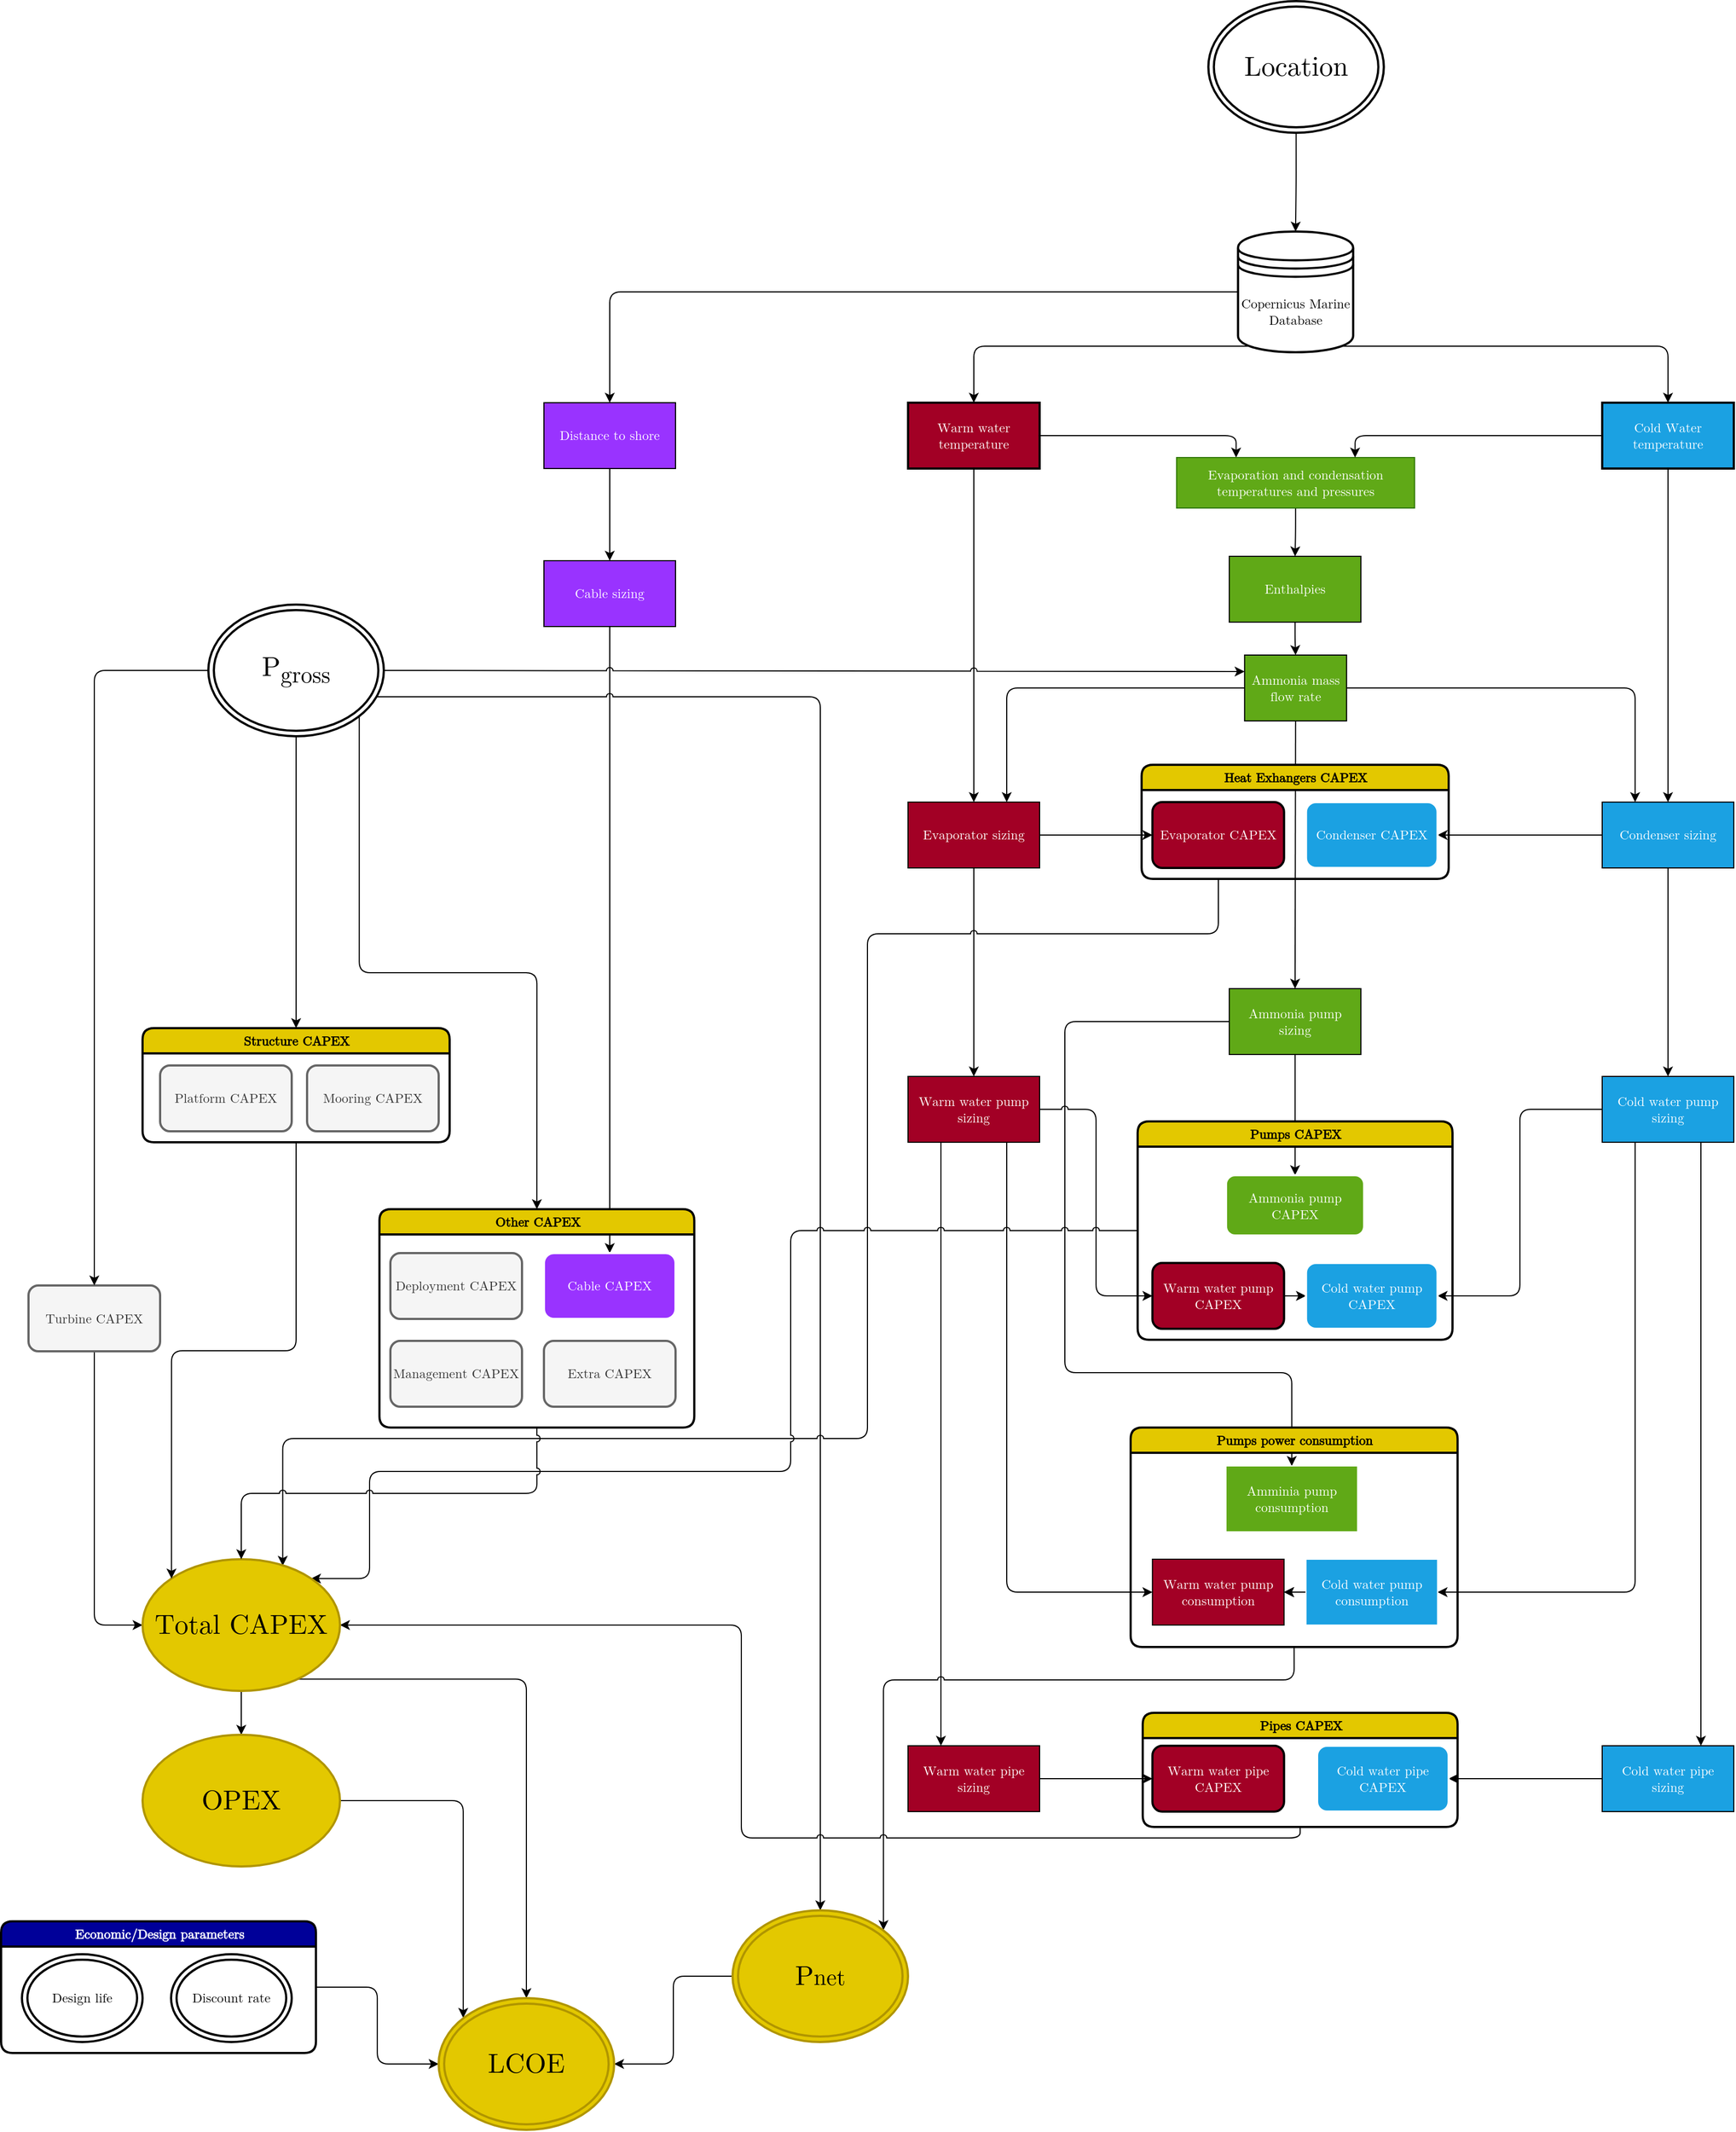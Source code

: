 <mxfile>
    <diagram name="Page-1" id="6fTPj6johyOGFhswxjwW">
        <mxGraphModel dx="2354" dy="1762" grid="1" gridSize="10" guides="1" tooltips="1" connect="1" arrows="1" fold="1" page="1" pageScale="1" pageWidth="1654" pageHeight="1169" background="none" math="0" shadow="0">
            <root>
                <mxCell id="0"/>
                <mxCell id="1" parent="0"/>
                <mxCell id="56" style="edgeStyle=orthogonalEdgeStyle;rounded=1;html=1;exitX=0.5;exitY=1;exitDx=0;exitDy=0;entryX=0.5;entryY=0;entryDx=0;entryDy=0;strokeColor=default;fontFamily=Latin Modern Math;endArrow=classic;endFill=1;" parent="1" source="2" target="QiUH6YsVgR2l4slyrrlS-35" edge="1">
                    <mxGeometry relative="1" as="geometry"/>
                </mxCell>
                <mxCell id="60" style="edgeStyle=orthogonalEdgeStyle;rounded=1;html=1;exitX=1;exitY=0.5;exitDx=0;exitDy=0;entryX=0.25;entryY=0;entryDx=0;entryDy=0;strokeColor=default;fontFamily=Latin Modern Math;endArrow=classic;endFill=1;" parent="1" source="2" target="3" edge="1">
                    <mxGeometry relative="1" as="geometry"/>
                </mxCell>
                <mxCell id="2" value="Warm water&#10;temperature" style="rounded=0;absoluteArcSize=1;arcSize=14;whiteSpace=wrap;strokeWidth=2;fillColor=#a20025;fontColor=#ffffff;strokeColor=default;fontFamily=Latin Modern Math;rotation=0;" parent="1" vertex="1">
                    <mxGeometry x="-763" y="-444" width="120" height="60" as="geometry"/>
                </mxCell>
                <mxCell id="58" style="edgeStyle=orthogonalEdgeStyle;rounded=1;html=1;exitX=0.5;exitY=1;exitDx=0;exitDy=0;entryX=0.5;entryY=0;entryDx=0;entryDy=0;strokeColor=default;fontFamily=Latin Modern Math;endArrow=classic;endFill=1;" parent="1" source="3" target="QiUH6YsVgR2l4slyrrlS-28" edge="1">
                    <mxGeometry relative="1" as="geometry"/>
                </mxCell>
                <mxCell id="3" value="&lt;font&gt;Evaporation and condensation&lt;br&gt;temperatures and pressures&lt;/font&gt;" style="rounded=0;whiteSpace=wrap;html=1;fontFamily=Latin Modern Math;strokeColor=#2D7600;fillColor=#60a917;fontColor=#ffffff;" parent="1" vertex="1">
                    <mxGeometry x="-518.1" y="-394" width="217" height="46" as="geometry"/>
                </mxCell>
                <mxCell id="57" style="edgeStyle=orthogonalEdgeStyle;rounded=1;html=1;exitX=0.5;exitY=1;exitDx=0;exitDy=0;entryX=0.5;entryY=0;entryDx=0;entryDy=0;strokeColor=default;fontFamily=Latin Modern Math;endArrow=classic;endFill=1;" parent="1" source="QiUH6YsVgR2l4slyrrlS-20" target="QiUH6YsVgR2l4slyrrlS-42" edge="1">
                    <mxGeometry relative="1" as="geometry"/>
                </mxCell>
                <mxCell id="61" style="edgeStyle=orthogonalEdgeStyle;rounded=1;html=1;exitX=0;exitY=0.5;exitDx=0;exitDy=0;entryX=0.75;entryY=0;entryDx=0;entryDy=0;strokeColor=default;fontFamily=Latin Modern Math;endArrow=classic;endFill=1;" parent="1" source="QiUH6YsVgR2l4slyrrlS-20" target="3" edge="1">
                    <mxGeometry relative="1" as="geometry"/>
                </mxCell>
                <mxCell id="QiUH6YsVgR2l4slyrrlS-20" value="Cold Water&#10;temperature" style="rounded=0;absoluteArcSize=1;arcSize=14;whiteSpace=wrap;strokeWidth=2;fillColor=#1ba1e2;fontColor=#ffffff;strokeColor=default;fontFamily=Latin Modern Math;rotation=0;" parent="1" vertex="1">
                    <mxGeometry x="-130" y="-444" width="120" height="60" as="geometry"/>
                </mxCell>
                <mxCell id="91" style="edgeStyle=orthogonalEdgeStyle;rounded=1;jumpStyle=arc;html=1;exitX=0.5;exitY=1;exitDx=0;exitDy=0;entryX=0.5;entryY=0;entryDx=0;entryDy=0;strokeColor=default;fontFamily=Latin Modern Math;endArrow=classic;endFill=1;" parent="1" source="QiUH6YsVgR2l4slyrrlS-26" target="QiUH6YsVgR2l4slyrrlS-71" edge="1">
                    <mxGeometry relative="1" as="geometry"/>
                </mxCell>
                <mxCell id="QiUH6YsVgR2l4slyrrlS-26" value="Distance to shore" style="rounded=0;whiteSpace=wrap;html=1;fillColor=#9933FF;fontColor=#ffffff;strokeColor=default;fontFamily=Latin Modern Math;" parent="1" vertex="1">
                    <mxGeometry x="-1095" y="-444" width="120" height="60" as="geometry"/>
                </mxCell>
                <mxCell id="59" style="edgeStyle=orthogonalEdgeStyle;rounded=1;html=1;exitX=0.5;exitY=1;exitDx=0;exitDy=0;entryX=0.5;entryY=0;entryDx=0;entryDy=0;strokeColor=default;fontFamily=Latin Modern Math;endArrow=classic;endFill=1;" parent="1" source="QiUH6YsVgR2l4slyrrlS-28" target="QiUH6YsVgR2l4slyrrlS-30" edge="1">
                    <mxGeometry relative="1" as="geometry"/>
                </mxCell>
                <mxCell id="QiUH6YsVgR2l4slyrrlS-28" value="Enthalpies" style="rounded=0;whiteSpace=wrap;html=1;fillColor=#60a917;strokeColor=default;fontColor=#ffffff;fontFamily=Latin Modern Math;" parent="1" vertex="1">
                    <mxGeometry x="-470.07" y="-304" width="120" height="60" as="geometry"/>
                </mxCell>
                <mxCell id="62" style="edgeStyle=orthogonalEdgeStyle;rounded=1;html=1;exitX=0;exitY=0.5;exitDx=0;exitDy=0;entryX=0.75;entryY=0;entryDx=0;entryDy=0;strokeColor=default;fontFamily=Latin Modern Math;endArrow=classic;endFill=1;" parent="1" source="QiUH6YsVgR2l4slyrrlS-30" target="QiUH6YsVgR2l4slyrrlS-35" edge="1">
                    <mxGeometry relative="1" as="geometry"/>
                </mxCell>
                <mxCell id="63" style="edgeStyle=orthogonalEdgeStyle;rounded=1;html=1;exitX=1;exitY=0.5;exitDx=0;exitDy=0;entryX=0.25;entryY=0;entryDx=0;entryDy=0;strokeColor=default;fontFamily=Latin Modern Math;endArrow=classic;endFill=1;" parent="1" source="QiUH6YsVgR2l4slyrrlS-30" target="QiUH6YsVgR2l4slyrrlS-42" edge="1">
                    <mxGeometry relative="1" as="geometry"/>
                </mxCell>
                <mxCell id="64" style="edgeStyle=orthogonalEdgeStyle;rounded=1;html=1;exitX=0.5;exitY=1;exitDx=0;exitDy=0;entryX=0.5;entryY=0;entryDx=0;entryDy=0;strokeColor=default;fontFamily=Latin Modern Math;endArrow=classic;endFill=1;jumpStyle=arc;" parent="1" source="QiUH6YsVgR2l4slyrrlS-30" target="QiUH6YsVgR2l4slyrrlS-34" edge="1">
                    <mxGeometry relative="1" as="geometry"/>
                </mxCell>
                <mxCell id="QiUH6YsVgR2l4slyrrlS-30" value="Ammonia mass flow rate" style="rounded=0;whiteSpace=wrap;html=1;fillColor=#60a917;strokeColor=default;fontColor=#ffffff;fontFamily=Latin Modern Math;" parent="1" vertex="1">
                    <mxGeometry x="-456.1" y="-214" width="93" height="60" as="geometry"/>
                </mxCell>
                <mxCell id="97" style="edgeStyle=orthogonalEdgeStyle;rounded=1;jumpStyle=arc;html=1;exitX=0.5;exitY=1;exitDx=0;exitDy=0;strokeColor=default;fontFamily=Latin Modern Math;fontSize=12;fontColor=#ffffff;endArrow=classic;endFill=1;" parent="1" source="QiUH6YsVgR2l4slyrrlS-34" target="QiUH6YsVgR2l4slyrrlS-77" edge="1">
                    <mxGeometry relative="1" as="geometry"/>
                </mxCell>
                <mxCell id="106" style="edgeStyle=orthogonalEdgeStyle;rounded=1;jumpStyle=arc;html=1;exitX=0;exitY=0.5;exitDx=0;exitDy=0;entryX=0.5;entryY=0;entryDx=0;entryDy=0;strokeColor=default;fontFamily=Latin Modern Math;fontSize=12;fontColor=#ffffff;endArrow=classic;endFill=1;" parent="1" source="QiUH6YsVgR2l4slyrrlS-34" target="QiUH6YsVgR2l4slyrrlS-76" edge="1">
                    <mxGeometry relative="1" as="geometry">
                        <Array as="points">
                            <mxPoint x="-620" y="120"/>
                            <mxPoint x="-620" y="440"/>
                            <mxPoint x="-413" y="440"/>
                        </Array>
                    </mxGeometry>
                </mxCell>
                <mxCell id="QiUH6YsVgR2l4slyrrlS-34" value="Ammonia pump&lt;br&gt;sizing" style="rounded=0;whiteSpace=wrap;html=1;fillColor=#60a917;strokeColor=default;fontColor=#ffffff;fontFamily=Latin Modern Math;" parent="1" vertex="1">
                    <mxGeometry x="-470.07" y="90" width="120" height="60" as="geometry"/>
                </mxCell>
                <mxCell id="66" style="edgeStyle=orthogonalEdgeStyle;rounded=1;html=1;exitX=0.5;exitY=1;exitDx=0;exitDy=0;strokeColor=default;fontFamily=Latin Modern Math;endArrow=classic;endFill=1;" parent="1" source="QiUH6YsVgR2l4slyrrlS-42" target="QiUH6YsVgR2l4slyrrlS-46" edge="1">
                    <mxGeometry relative="1" as="geometry"/>
                </mxCell>
                <mxCell id="75" style="edgeStyle=orthogonalEdgeStyle;rounded=1;html=1;exitX=0;exitY=0.5;exitDx=0;exitDy=0;entryX=1;entryY=0.5;entryDx=0;entryDy=0;strokeColor=default;fontFamily=Latin Modern Math;endArrow=classic;endFill=1;" parent="1" source="QiUH6YsVgR2l4slyrrlS-42" target="68" edge="1">
                    <mxGeometry relative="1" as="geometry"/>
                </mxCell>
                <mxCell id="QiUH6YsVgR2l4slyrrlS-42" value="Condenser sizing" style="rounded=0;whiteSpace=wrap;html=1;fillColor=#1ba1e2;fontColor=#ffffff;strokeColor=default;fontFamily=Latin Modern Math;" parent="1" vertex="1">
                    <mxGeometry x="-130" y="-80" width="120" height="60" as="geometry"/>
                </mxCell>
                <mxCell id="88" style="edgeStyle=orthogonalEdgeStyle;rounded=1;jumpStyle=arc;html=1;exitX=1;exitY=0.5;exitDx=0;exitDy=0;entryX=0;entryY=0.5;entryDx=0;entryDy=0;strokeColor=default;fontFamily=Latin Modern Math;endArrow=classic;endFill=1;" parent="1" source="QiUH6YsVgR2l4slyrrlS-43" target="QiUH6YsVgR2l4slyrrlS-79" edge="1">
                    <mxGeometry relative="1" as="geometry"/>
                </mxCell>
                <mxCell id="89" style="edgeStyle=orthogonalEdgeStyle;rounded=1;jumpStyle=arc;html=1;exitX=0.75;exitY=1;exitDx=0;exitDy=0;entryX=0;entryY=0.5;entryDx=0;entryDy=0;strokeColor=default;fontFamily=Latin Modern Math;endArrow=classic;endFill=1;" parent="1" source="QiUH6YsVgR2l4slyrrlS-43" target="QiUH6YsVgR2l4slyrrlS-78" edge="1">
                    <mxGeometry relative="1" as="geometry"/>
                </mxCell>
                <mxCell id="104" style="edgeStyle=orthogonalEdgeStyle;rounded=1;jumpStyle=arc;html=1;exitX=0.25;exitY=1;exitDx=0;exitDy=0;entryX=0.25;entryY=0;entryDx=0;entryDy=0;strokeColor=default;fontFamily=Latin Modern Math;fontSize=12;fontColor=#ffffff;endArrow=classic;endFill=1;" parent="1" source="QiUH6YsVgR2l4slyrrlS-43" target="QiUH6YsVgR2l4slyrrlS-45" edge="1">
                    <mxGeometry relative="1" as="geometry"/>
                </mxCell>
                <mxCell id="QiUH6YsVgR2l4slyrrlS-43" value="Warm water pump &lt;br&gt;sizing" style="rounded=0;whiteSpace=wrap;html=1;fillColor=#a20025;fontColor=#ffffff;strokeColor=default;fontFamily=Latin Modern Math;rotation=0;" parent="1" vertex="1">
                    <mxGeometry x="-763" y="170" width="120" height="60" as="geometry"/>
                </mxCell>
                <mxCell id="105" style="edgeStyle=orthogonalEdgeStyle;rounded=1;jumpStyle=arc;html=1;exitX=0;exitY=0.5;exitDx=0;exitDy=0;entryX=1;entryY=0.5;entryDx=0;entryDy=0;strokeColor=default;fontFamily=Latin Modern Math;fontSize=12;fontColor=#ffffff;endArrow=classic;endFill=1;" parent="1" source="QiUH6YsVgR2l4slyrrlS-44" target="QiUH6YsVgR2l4slyrrlS-99" edge="1">
                    <mxGeometry relative="1" as="geometry"/>
                </mxCell>
                <mxCell id="QiUH6YsVgR2l4slyrrlS-44" value="Cold water pipe &lt;br&gt;sizing" style="rounded=0;whiteSpace=wrap;html=1;fillColor=#1ba1e2;fontColor=#ffffff;strokeColor=default;fontFamily=Latin Modern Math;rotation=0;" parent="1" vertex="1">
                    <mxGeometry x="-130" y="780" width="120" height="60" as="geometry"/>
                </mxCell>
                <mxCell id="101" style="edgeStyle=orthogonalEdgeStyle;rounded=1;jumpStyle=arc;html=1;exitX=1;exitY=0.5;exitDx=0;exitDy=0;entryX=0;entryY=0.5;entryDx=0;entryDy=0;strokeColor=default;fontFamily=Latin Modern Math;fontSize=12;fontColor=#ffffff;endArrow=classic;endFill=1;" parent="1" source="QiUH6YsVgR2l4slyrrlS-45" target="QiUH6YsVgR2l4slyrrlS-85" edge="1">
                    <mxGeometry relative="1" as="geometry"/>
                </mxCell>
                <mxCell id="QiUH6YsVgR2l4slyrrlS-45" value="Warm water pipe &lt;br&gt;sizing" style="rounded=0;whiteSpace=wrap;html=1;fillColor=#a20025;fontColor=#ffffff;strokeColor=default;fontFamily=Latin Modern Math;rotation=0;" parent="1" vertex="1">
                    <mxGeometry x="-763" y="780" width="120" height="60" as="geometry"/>
                </mxCell>
                <mxCell id="82" style="edgeStyle=orthogonalEdgeStyle;rounded=1;jumpStyle=arc;html=1;exitX=0;exitY=0.5;exitDx=0;exitDy=0;entryX=1;entryY=0.5;entryDx=0;entryDy=0;strokeColor=default;fontFamily=Latin Modern Math;endArrow=classic;endFill=1;" parent="1" source="QiUH6YsVgR2l4slyrrlS-46" target="QiUH6YsVgR2l4slyrrlS-102" edge="1">
                    <mxGeometry relative="1" as="geometry"/>
                </mxCell>
                <mxCell id="102" style="edgeStyle=orthogonalEdgeStyle;rounded=1;jumpStyle=arc;html=1;exitX=0.25;exitY=1;exitDx=0;exitDy=0;entryX=1;entryY=0.5;entryDx=0;entryDy=0;strokeColor=default;fontFamily=Latin Modern Math;fontSize=12;fontColor=#ffffff;endArrow=classic;endFill=1;" parent="1" source="QiUH6YsVgR2l4slyrrlS-46" target="QiUH6YsVgR2l4slyrrlS-101" edge="1">
                    <mxGeometry relative="1" as="geometry"/>
                </mxCell>
                <mxCell id="103" style="edgeStyle=orthogonalEdgeStyle;rounded=1;jumpStyle=arc;html=1;exitX=0.75;exitY=1;exitDx=0;exitDy=0;entryX=0.75;entryY=0;entryDx=0;entryDy=0;strokeColor=default;fontFamily=Latin Modern Math;fontSize=12;fontColor=#ffffff;endArrow=classic;endFill=1;" parent="1" source="QiUH6YsVgR2l4slyrrlS-46" target="QiUH6YsVgR2l4slyrrlS-44" edge="1">
                    <mxGeometry relative="1" as="geometry"/>
                </mxCell>
                <mxCell id="QiUH6YsVgR2l4slyrrlS-46" value="Cold water pump &lt;br&gt;sizing" style="rounded=0;whiteSpace=wrap;html=1;fillColor=#1ba1e2;fontColor=#ffffff;strokeColor=default;fontFamily=Latin Modern Math;" parent="1" vertex="1">
                    <mxGeometry x="-130" y="170" width="120" height="60" as="geometry"/>
                </mxCell>
                <mxCell id="92" style="edgeStyle=orthogonalEdgeStyle;rounded=1;jumpStyle=arc;html=1;exitX=0.5;exitY=1;exitDx=0;exitDy=0;strokeColor=default;fontFamily=Latin Modern Math;endArrow=classic;endFill=1;" parent="1" source="QiUH6YsVgR2l4slyrrlS-71" target="QiUH6YsVgR2l4slyrrlS-92" edge="1">
                    <mxGeometry relative="1" as="geometry"/>
                </mxCell>
                <mxCell id="QiUH6YsVgR2l4slyrrlS-71" value="Cable sizing" style="rounded=0;whiteSpace=wrap;html=1;fillColor=#9933FF;fontColor=#ffffff;strokeColor=default;fontFamily=Latin Modern Math;" parent="1" vertex="1">
                    <mxGeometry x="-1095" y="-300" width="120" height="60" as="geometry"/>
                </mxCell>
                <mxCell id="QiUH6YsVgR2l4slyrrlS-76" value="Amminia pump &lt;br&gt;consumption " style="rounded=0;whiteSpace=wrap;html=1;fillColor=#60a917;strokeColor=#FFFFFF;fontColor=#ffffff;fontFamily=Latin Modern Math;" parent="1" vertex="1">
                    <mxGeometry x="-473.07" y="525" width="120" height="60" as="geometry"/>
                </mxCell>
                <mxCell id="QiUH6YsVgR2l4slyrrlS-78" value="Warm water pump &lt;br&gt;consumption " style="rounded=0;whiteSpace=wrap;html=1;fillColor=#a20025;fontColor=#ffffff;strokeColor=default;fontFamily=Latin Modern Math;rotation=0;" parent="1" vertex="1">
                    <mxGeometry x="-540.13" y="610" width="120" height="60" as="geometry"/>
                </mxCell>
                <mxCell id="QiUH6YsVgR2l4slyrrlS-92" value="Cable CAPEX" style="rounded=1;whiteSpace=wrap;html=1;fontFamily=Latin Modern Math;strokeWidth=2;fillColor=#9933FF;fontColor=#ffffff;strokeColor=#FFFFFF;" parent="1" vertex="1">
                    <mxGeometry x="-1095" y="331" width="120" height="60" as="geometry"/>
                </mxCell>
                <mxCell id="165" value="" style="edgeStyle=none;html=1;" edge="1" parent="1" source="QiUH6YsVgR2l4slyrrlS-101" target="QiUH6YsVgR2l4slyrrlS-78">
                    <mxGeometry relative="1" as="geometry"/>
                </mxCell>
                <mxCell id="167" value="" style="edgeStyle=none;html=1;" edge="1" parent="1" source="QiUH6YsVgR2l4slyrrlS-101" target="QiUH6YsVgR2l4slyrrlS-78">
                    <mxGeometry relative="1" as="geometry"/>
                </mxCell>
                <mxCell id="169" value="" style="edgeStyle=orthogonalEdgeStyle;html=1;" edge="1" parent="1" source="QiUH6YsVgR2l4slyrrlS-101" target="QiUH6YsVgR2l4slyrrlS-78">
                    <mxGeometry relative="1" as="geometry"/>
                </mxCell>
                <mxCell id="QiUH6YsVgR2l4slyrrlS-101" value="Cold water pump &lt;br&gt;consumption " style="rounded=0;whiteSpace=wrap;html=1;fillColor=#1ba1e2;fontColor=#ffffff;strokeColor=#FFFFFF;fontFamily=Latin Modern Math;rotation=0;" parent="1" vertex="1">
                    <mxGeometry x="-400.13" y="610" width="120" height="60" as="geometry"/>
                </mxCell>
                <mxCell id="QiUH6YsVgR2l4slyrrlS-77" value="Ammonia pump &lt;br&gt;CAPEX" style="rounded=1;whiteSpace=wrap;html=1;fontFamily=Latin Modern Math;strokeWidth=2;fillColor=#60a917;fontColor=#ffffff;strokeColor=#FFFFFF;" parent="1" vertex="1">
                    <mxGeometry x="-473.07" y="260" width="126" height="55" as="geometry"/>
                </mxCell>
                <mxCell id="166" value="" style="edgeStyle=none;html=1;" edge="1" parent="1" source="QiUH6YsVgR2l4slyrrlS-79" target="QiUH6YsVgR2l4slyrrlS-102">
                    <mxGeometry relative="1" as="geometry"/>
                </mxCell>
                <mxCell id="QiUH6YsVgR2l4slyrrlS-79" value="Warm water pump &lt;br&gt;CAPEX" style="rounded=1;whiteSpace=wrap;html=1;fontFamily=Latin Modern Math;strokeWidth=2;fillColor=#a20025;fontColor=#ffffff;strokeColor=default;rotation=0;" parent="1" vertex="1">
                    <mxGeometry x="-540.13" y="340" width="120" height="60" as="geometry"/>
                </mxCell>
                <mxCell id="QiUH6YsVgR2l4slyrrlS-85" value="Warm water pipe &lt;br&gt;CAPEX" style="rounded=1;whiteSpace=wrap;html=1;fontFamily=Latin Modern Math;strokeWidth=2;fillColor=#a20025;fontColor=#ffffff;strokeColor=default;rotation=0;" parent="1" vertex="1">
                    <mxGeometry x="-540.13" y="780" width="120" height="60" as="geometry"/>
                </mxCell>
                <mxCell id="QiUH6YsVgR2l4slyrrlS-99" value="Cold water pipe &lt;br&gt;CAPEX" style="rounded=1;whiteSpace=wrap;html=1;fontFamily=Latin Modern Math;strokeWidth=2;fillColor=#1ba1e2;fontColor=#ffffff;strokeColor=#FFFFFF;rotation=0;" parent="1" vertex="1">
                    <mxGeometry x="-390" y="780" width="120" height="60" as="geometry"/>
                </mxCell>
                <mxCell id="139" style="edgeStyle=orthogonalEdgeStyle;rounded=1;jumpStyle=arc;html=1;exitX=0.5;exitY=1;exitDx=0;exitDy=0;entryX=0;entryY=0.5;entryDx=0;entryDy=0;strokeColor=default;fontFamily=Latin Modern Math;fontSize=12;fontColor=#ffffff;endArrow=classic;endFill=1;" parent="1" source="23" target="130" edge="1">
                    <mxGeometry relative="1" as="geometry"/>
                </mxCell>
                <mxCell id="23" value="Turbine CAPEX" style="rounded=1;whiteSpace=wrap;html=1;fontFamily=Latin Modern Math;strokeWidth=2;fillColor=#f5f5f5;strokeColor=#666666;fontColor=#333333;" parent="1" vertex="1">
                    <mxGeometry x="-1565" y="360.5" width="120" height="60" as="geometry"/>
                </mxCell>
                <mxCell id="30" value="Mooring CAPEX" style="rounded=1;whiteSpace=wrap;html=1;fontFamily=Latin Modern Math;strokeWidth=2;fillColor=#f5f5f5;strokeColor=#666666;fontColor=#333333;" parent="1" vertex="1">
                    <mxGeometry x="-1311" y="160" width="120" height="60" as="geometry"/>
                </mxCell>
                <mxCell id="32" value="Deployment CAPEX" style="rounded=1;whiteSpace=wrap;html=1;fontFamily=Latin Modern Math;strokeWidth=2;fillColor=#f5f5f5;strokeColor=#666666;fontColor=#333333;" parent="1" vertex="1">
                    <mxGeometry x="-1235" y="331" width="120" height="60" as="geometry"/>
                </mxCell>
                <mxCell id="33" value="Management CAPEX" style="rounded=1;whiteSpace=wrap;html=1;fontFamily=Latin Modern Math;strokeWidth=2;fillColor=#f5f5f5;strokeColor=#666666;fontColor=#333333;" parent="1" vertex="1">
                    <mxGeometry x="-1235" y="411" width="120" height="60" as="geometry"/>
                </mxCell>
                <mxCell id="34" value="Extra CAPEX" style="rounded=1;whiteSpace=wrap;html=1;fontFamily=Latin Modern Math;strokeWidth=2;fillColor=#f5f5f5;strokeColor=#666666;fontColor=#333333;" parent="1" vertex="1">
                    <mxGeometry x="-1095" y="411" width="120" height="60" as="geometry"/>
                </mxCell>
                <mxCell id="45" style="edgeStyle=orthogonalEdgeStyle;html=1;exitX=0;exitY=0.5;exitDx=0;exitDy=0;fontFamily=Latin Modern Math;entryX=0.5;entryY=0;entryDx=0;entryDy=0;strokeColor=default;" parent="1" source="39" target="23" edge="1">
                    <mxGeometry relative="1" as="geometry">
                        <mxPoint x="-1575" y="10" as="targetPoint"/>
                    </mxGeometry>
                </mxCell>
                <mxCell id="90" style="edgeStyle=orthogonalEdgeStyle;rounded=1;jumpStyle=arc;html=1;exitX=1;exitY=0.5;exitDx=0;exitDy=0;entryX=0;entryY=0.25;entryDx=0;entryDy=0;strokeColor=default;fontFamily=Latin Modern Math;endArrow=classic;endFill=1;" parent="1" source="39" target="QiUH6YsVgR2l4slyrrlS-30" edge="1">
                    <mxGeometry relative="1" as="geometry"/>
                </mxCell>
                <mxCell id="135" style="edgeStyle=orthogonalEdgeStyle;rounded=1;jumpStyle=arc;html=1;exitX=0.5;exitY=1;exitDx=0;exitDy=0;exitPerimeter=0;entryX=0.5;entryY=0;entryDx=0;entryDy=0;strokeColor=default;fontFamily=Latin Modern Math;fontSize=12;fontColor=#ffffff;endArrow=classic;endFill=1;" parent="1" source="39" target="134" edge="1">
                    <mxGeometry relative="1" as="geometry"/>
                </mxCell>
                <mxCell id="137" style="edgeStyle=orthogonalEdgeStyle;rounded=1;jumpStyle=arc;html=1;exitX=0.86;exitY=0.85;exitDx=0;exitDy=0;exitPerimeter=0;entryX=0.5;entryY=0;entryDx=0;entryDy=0;strokeColor=default;fontFamily=Latin Modern Math;fontSize=12;fontColor=#ffffff;endArrow=classic;endFill=1;" parent="1" source="39" target="136" edge="1">
                    <mxGeometry relative="1" as="geometry"/>
                </mxCell>
                <mxCell id="150" style="edgeStyle=orthogonalEdgeStyle;rounded=1;jumpStyle=arc;html=1;exitX=0.94;exitY=0.7;exitDx=0;exitDy=0;exitPerimeter=0;entryX=0.5;entryY=0;entryDx=0;entryDy=0;entryPerimeter=0;strokeColor=default;fontFamily=Latin Modern Math;fontSize=12;fontColor=#ffffff;endArrow=classic;endFill=1;" parent="1" source="39" target="146" edge="1">
                    <mxGeometry relative="1" as="geometry"/>
                </mxCell>
                <mxCell id="39" value="&lt;font style=&quot;font-size: 25px;&quot;&gt;P&lt;sub&gt;gross&lt;/sub&gt;&lt;/font&gt;" style="ellipse;shape=doubleEllipse;whiteSpace=wrap;html=1;strokeWidth=2;fontFamily=Latin Modern Math;strokeColor=default;points=[[0,0.5,0,0,0],[0.06,0.7,0,0,0],[0.14,0.15,0,0,0],[0.14,0.85,0,0,0],[0.29,0.95,0,0,0],[0.5,0,0,0,0],[0.5,1,0,0,0],[0.71,0.95,0,0,0],[0.86,0.15,0,0,0],[0.86,0.85,0,0,0],[0.94,0.7,0,0,0],[1,0.5,0,0,0]];" parent="1" vertex="1">
                    <mxGeometry x="-1401" y="-260" width="160" height="120" as="geometry"/>
                </mxCell>
                <mxCell id="52" style="edgeStyle=orthogonalEdgeStyle;html=1;exitX=0.5;exitY=1;exitDx=0;exitDy=0;fontFamily=Latin Modern Math;endArrow=classic;endFill=1;strokeColor=default;" parent="1" source="40" target="46" edge="1">
                    <mxGeometry relative="1" as="geometry"/>
                </mxCell>
                <mxCell id="40" value="&lt;span style=&quot;font-size: 25px;&quot;&gt;Location&lt;/span&gt;" style="ellipse;shape=doubleEllipse;whiteSpace=wrap;html=1;strokeWidth=2;fontFamily=Latin Modern Math;strokeColor=default;" parent="1" vertex="1">
                    <mxGeometry x="-489.13" y="-810" width="160" height="120" as="geometry"/>
                </mxCell>
                <mxCell id="65" style="edgeStyle=orthogonalEdgeStyle;rounded=1;html=1;exitX=0.5;exitY=1;exitDx=0;exitDy=0;entryX=0.5;entryY=0;entryDx=0;entryDy=0;strokeColor=default;fontFamily=Latin Modern Math;endArrow=classic;endFill=1;" parent="1" source="QiUH6YsVgR2l4slyrrlS-35" target="QiUH6YsVgR2l4slyrrlS-43" edge="1">
                    <mxGeometry relative="1" as="geometry"/>
                </mxCell>
                <mxCell id="100" style="edgeStyle=orthogonalEdgeStyle;rounded=1;jumpStyle=arc;html=1;exitX=1;exitY=0.5;exitDx=0;exitDy=0;entryX=0;entryY=0.5;entryDx=0;entryDy=0;strokeColor=default;fontFamily=Latin Modern Math;fontSize=12;fontColor=#ffffff;endArrow=classic;endFill=1;" parent="1" source="QiUH6YsVgR2l4slyrrlS-35" target="67" edge="1">
                    <mxGeometry relative="1" as="geometry"/>
                </mxCell>
                <mxCell id="QiUH6YsVgR2l4slyrrlS-35" value="Evaporator sizing" style="rounded=0;whiteSpace=wrap;html=1;fillColor=#a20025;fontColor=#ffffff;strokeColor=default;fontFamily=Latin Modern Math;rotation=0;" parent="1" vertex="1">
                    <mxGeometry x="-763" y="-80" width="120" height="60" as="geometry"/>
                </mxCell>
                <mxCell id="67" value="Evaporator CAPEX" style="rounded=1;whiteSpace=wrap;html=1;fontFamily=Latin Modern Math;strokeWidth=2;fillColor=#a20025;fontColor=#ffffff;strokeColor=default;" parent="1" vertex="1">
                    <mxGeometry x="-540.13" y="-80" width="120" height="60" as="geometry"/>
                </mxCell>
                <mxCell id="68" value="Condenser CAPEX" style="rounded=1;whiteSpace=wrap;html=1;fontFamily=Latin Modern Math;strokeWidth=2;fillColor=#1ba1e2;fontColor=#ffffff;strokeColor=#FFFFFF;" parent="1" vertex="1">
                    <mxGeometry x="-400.13" y="-80" width="120" height="60" as="geometry"/>
                </mxCell>
                <mxCell id="QiUH6YsVgR2l4slyrrlS-102" value="Cold water pump &lt;br&gt;CAPEX" style="rounded=1;whiteSpace=wrap;html=1;fontFamily=Latin Modern Math;strokeWidth=2;fillColor=#1ba1e2;fontColor=#ffffff;strokeColor=#FFFFFF;rotation=0;" parent="1" vertex="1">
                    <mxGeometry x="-400.13" y="340" width="120" height="60" as="geometry"/>
                </mxCell>
                <mxCell id="94" style="edgeStyle=orthogonalEdgeStyle;rounded=1;jumpStyle=arc;html=1;exitX=0;exitY=0.5;exitDx=0;exitDy=0;entryX=0.5;entryY=0;entryDx=0;entryDy=0;strokeColor=default;fontFamily=Latin Modern Math;fontSize=12;fontColor=#ffffff;endArrow=classic;endFill=1;" parent="1" source="46" target="QiUH6YsVgR2l4slyrrlS-26" edge="1">
                    <mxGeometry relative="1" as="geometry"/>
                </mxCell>
                <mxCell id="95" style="edgeStyle=orthogonalEdgeStyle;rounded=1;jumpStyle=arc;html=1;exitX=0.15;exitY=0.95;exitDx=0;exitDy=0;exitPerimeter=0;entryX=0.5;entryY=0;entryDx=0;entryDy=0;strokeColor=default;fontFamily=Latin Modern Math;fontSize=12;fontColor=#ffffff;endArrow=classic;endFill=1;" parent="1" source="46" target="2" edge="1">
                    <mxGeometry relative="1" as="geometry"/>
                </mxCell>
                <mxCell id="96" style="edgeStyle=orthogonalEdgeStyle;rounded=1;jumpStyle=arc;html=1;exitX=0.85;exitY=0.95;exitDx=0;exitDy=0;exitPerimeter=0;entryX=0.5;entryY=0;entryDx=0;entryDy=0;strokeColor=default;fontFamily=Latin Modern Math;fontSize=12;fontColor=#ffffff;endArrow=classic;endFill=1;" parent="1" source="46" target="QiUH6YsVgR2l4slyrrlS-20" edge="1">
                    <mxGeometry relative="1" as="geometry"/>
                </mxCell>
                <mxCell id="46" value="Copernicus Marine Database" style="shape=datastore;whiteSpace=wrap;html=1;fontFamily=Latin Modern Math;strokeColor=default;strokeWidth=2;" parent="1" vertex="1">
                    <mxGeometry x="-462.1" y="-600" width="105" height="110" as="geometry"/>
                </mxCell>
                <mxCell id="159" style="edgeStyle=orthogonalEdgeStyle;html=1;exitX=0.25;exitY=1;exitDx=0;exitDy=0;entryX=0.71;entryY=0.05;entryDx=0;entryDy=0;entryPerimeter=0;jumpStyle=arc;" parent="1" source="122" target="130" edge="1">
                    <mxGeometry relative="1" as="geometry">
                        <Array as="points">
                            <mxPoint x="-480" y="40"/>
                            <mxPoint x="-800" y="40"/>
                            <mxPoint x="-800" y="500"/>
                            <mxPoint x="-1333" y="500"/>
                        </Array>
                    </mxGeometry>
                </mxCell>
                <mxCell id="122" value="Heat Exhangers CAPEX" style="swimlane;rounded=1;strokeWidth=2;fontFamily=Latin Modern Math;fontSize=12;html=1;startSize=23;fillColor=#E3C800;fontColor=#000000;" parent="1" vertex="1">
                    <mxGeometry x="-550" y="-114" width="280" height="104" as="geometry"/>
                </mxCell>
                <mxCell id="132" style="edgeStyle=orthogonalEdgeStyle;rounded=1;jumpStyle=arc;html=1;exitX=0;exitY=0.5;exitDx=0;exitDy=0;entryX=1;entryY=0;entryDx=0;entryDy=0;strokeColor=default;fontFamily=Latin Modern Math;fontSize=12;fontColor=#ffffff;endArrow=classic;endFill=1;" parent="1" source="123" target="130" edge="1">
                    <mxGeometry relative="1" as="geometry">
                        <Array as="points">
                            <mxPoint x="-870" y="311"/>
                            <mxPoint x="-870" y="530"/>
                            <mxPoint x="-1254" y="530"/>
                        </Array>
                    </mxGeometry>
                </mxCell>
                <mxCell id="123" value="Pumps CAPEX" style="swimlane;rounded=1;strokeColor=default;strokeWidth=2;fontFamily=Latin Modern Math;fontSize=12;fillColor=#E3C800;html=1;startSize=23;fontColor=#000000;" parent="1" vertex="1">
                    <mxGeometry x="-553.62" y="211" width="287.1" height="199" as="geometry"/>
                </mxCell>
                <mxCell id="151" style="edgeStyle=orthogonalEdgeStyle;rounded=1;jumpStyle=arc;html=1;exitX=0.5;exitY=1;exitDx=0;exitDy=0;entryX=0.86;entryY=0.15;entryDx=0;entryDy=0;entryPerimeter=0;strokeColor=default;fontFamily=Latin Modern Math;fontSize=12;fontColor=#ffffff;endArrow=classic;endFill=1;" parent="1" source="124" target="146" edge="1">
                    <mxGeometry relative="1" as="geometry">
                        <Array as="points">
                            <mxPoint x="-411" y="720"/>
                            <mxPoint x="-785" y="720"/>
                        </Array>
                    </mxGeometry>
                </mxCell>
                <mxCell id="124" value="Pumps power consumption" style="swimlane;rounded=1;strokeColor=default;strokeWidth=2;fontFamily=Latin Modern Math;fontSize=12;fillColor=#E3C800;html=1;startSize=23;fontColor=#000000;" parent="1" vertex="1">
                    <mxGeometry x="-560" y="490" width="298.12" height="200" as="geometry"/>
                </mxCell>
                <mxCell id="131" style="edgeStyle=orthogonalEdgeStyle;rounded=1;jumpStyle=arc;html=1;exitX=0.5;exitY=1;exitDx=0;exitDy=0;entryX=1;entryY=0.5;entryDx=0;entryDy=0;strokeColor=default;fontFamily=Latin Modern Math;fontSize=12;fontColor=#ffffff;endArrow=classic;endFill=1;" parent="1" source="125" target="130" edge="1">
                    <mxGeometry relative="1" as="geometry"/>
                </mxCell>
                <mxCell id="125" value="Pipes CAPEX" style="swimlane;rounded=1;strokeColor=default;strokeWidth=2;fontFamily=Latin Modern Math;fontSize=12;fillColor=#E3C800;html=1;startSize=23;fontColor=#000000;" parent="1" vertex="1">
                    <mxGeometry x="-548.98" y="750" width="287.1" height="104" as="geometry"/>
                </mxCell>
                <mxCell id="128" value="Platform CAPEX" style="rounded=1;whiteSpace=wrap;html=1;fontFamily=Latin Modern Math;strokeWidth=2;fillColor=#f5f5f5;strokeColor=#666666;fontColor=#333333;" parent="1" vertex="1">
                    <mxGeometry x="-1445" y="160" width="120" height="60" as="geometry"/>
                </mxCell>
                <mxCell id="153" style="edgeStyle=orthogonalEdgeStyle;rounded=1;jumpStyle=arc;html=1;exitX=0.5;exitY=1;exitDx=0;exitDy=0;entryX=0.5;entryY=0;entryDx=0;entryDy=0;strokeColor=default;fontFamily=Latin Modern Math;fontSize=12;fontColor=#ffffff;endArrow=classic;endFill=1;" parent="1" source="130" target="141" edge="1">
                    <mxGeometry relative="1" as="geometry"/>
                </mxCell>
                <mxCell id="168" style="edgeStyle=orthogonalEdgeStyle;html=1;exitX=0.78;exitY=0.91;exitDx=0;exitDy=0;exitPerimeter=0;entryX=0.5;entryY=0;entryDx=0;entryDy=0;entryPerimeter=0;" edge="1" parent="1" source="130" target="154">
                    <mxGeometry relative="1" as="geometry"/>
                </mxCell>
                <mxCell id="130" value="&lt;font style=&quot;font-size: 25px;&quot;&gt;Total CAPEX&lt;/font&gt;" style="ellipse;whiteSpace=wrap;html=1;rounded=1;strokeWidth=2;fontFamily=Latin Modern Math;fontSize=12;rotation=0;fillColor=#e3c800;fontColor=#000000;strokeColor=#B09500;points=[[0,0.5,0,0,0],[0.14,0.15,0,0,0],[0.31,0.05,0,0,0],[0.5,0,0,0,0],[0.5,1,0,0,0],[0.71,0.05,0,0,0],[0.78,0.91,0,0,0],[0.86,0.15,0,0,0],[1,0.5,0,0,0]];" parent="1" vertex="1">
                    <mxGeometry x="-1461" y="610" width="180" height="120" as="geometry"/>
                </mxCell>
                <mxCell id="138" style="edgeStyle=orthogonalEdgeStyle;rounded=1;jumpStyle=arc;html=1;exitX=0.5;exitY=1;exitDx=0;exitDy=0;entryX=0;entryY=0;entryDx=0;entryDy=0;strokeColor=default;fontFamily=Latin Modern Math;fontSize=12;fontColor=#ffffff;endArrow=classic;endFill=1;" parent="1" source="134" target="130" edge="1">
                    <mxGeometry relative="1" as="geometry"/>
                </mxCell>
                <mxCell id="134" value="Structure CAPEX" style="swimlane;rounded=1;strokeColor=default;strokeWidth=2;fontFamily=Latin Modern Math;fontSize=12;fillColor=#E3C800;html=1;startSize=23;fontColor=#000000;" parent="1" vertex="1">
                    <mxGeometry x="-1461" y="126" width="280" height="104" as="geometry"/>
                </mxCell>
                <mxCell id="160" style="edgeStyle=orthogonalEdgeStyle;html=1;exitX=0.5;exitY=1;exitDx=0;exitDy=0;entryX=0.5;entryY=0;entryDx=0;entryDy=0;entryPerimeter=0;jumpStyle=arc;" parent="1" source="136" target="130" edge="1">
                    <mxGeometry relative="1" as="geometry"/>
                </mxCell>
                <mxCell id="136" value="Other CAPEX" style="swimlane;rounded=1;strokeColor=default;strokeWidth=2;fontFamily=Latin Modern Math;fontSize=12;fillColor=#E3C800;html=1;startSize=23;fontColor=#000000;" parent="1" vertex="1">
                    <mxGeometry x="-1245" y="291" width="287.1" height="199" as="geometry">
                        <mxRectangle x="-1245" y="291" width="120" height="30" as="alternateBounds"/>
                    </mxGeometry>
                </mxCell>
                <mxCell id="157" style="edgeStyle=orthogonalEdgeStyle;rounded=1;jumpStyle=arc;html=1;exitX=1;exitY=0.5;exitDx=0;exitDy=0;entryX=0.14;entryY=0.15;entryDx=0;entryDy=0;entryPerimeter=0;strokeColor=default;fontFamily=Latin Modern Math;fontSize=12;fontColor=#ffffff;endArrow=classic;endFill=1;" parent="1" source="141" target="154" edge="1">
                    <mxGeometry relative="1" as="geometry"/>
                </mxCell>
                <mxCell id="141" value="&lt;font style=&quot;font-size: 25px;&quot;&gt;OPEX&lt;/font&gt;" style="ellipse;whiteSpace=wrap;html=1;rounded=1;strokeWidth=2;fontFamily=Latin Modern Math;fontSize=12;rotation=0;fillColor=#e3c800;fontColor=#000000;strokeColor=#B09500;" parent="1" vertex="1">
                    <mxGeometry x="-1461" y="770" width="180" height="120" as="geometry"/>
                </mxCell>
                <mxCell id="158" style="edgeStyle=orthogonalEdgeStyle;rounded=1;jumpStyle=arc;html=1;exitX=1;exitY=0.5;exitDx=0;exitDy=0;entryX=0;entryY=0.5;entryDx=0;entryDy=0;entryPerimeter=0;strokeColor=default;fontFamily=Latin Modern Math;fontSize=12;fontColor=#ffffff;endArrow=classic;endFill=1;" parent="1" source="142" target="154" edge="1">
                    <mxGeometry relative="1" as="geometry"/>
                </mxCell>
                <mxCell id="142" value="&lt;font color=&quot;#ffffff&quot;&gt;Economic/Design parameters&lt;/font&gt;" style="swimlane;rounded=1;strokeColor=#000000;strokeWidth=2;fontFamily=Latin Modern Math;fontSize=12;fillColor=#000099;html=1;startSize=23;fontColor=#000000;" parent="1" vertex="1">
                    <mxGeometry x="-1590" y="940" width="287.1" height="120" as="geometry"/>
                </mxCell>
                <mxCell id="163" value="&lt;font style=&quot;font-size: 12px;&quot;&gt;Design life&lt;/font&gt;" style="ellipse;shape=doubleEllipse;whiteSpace=wrap;html=1;strokeWidth=2;fontFamily=Latin Modern Math;strokeColor=default;points=[[0,0.5,0,0,0],[0.06,0.7,0,0,0],[0.14,0.15,0,0,0],[0.14,0.85,0,0,0],[0.29,0.95,0,0,0],[0.5,0,0,0,0],[0.5,1,0,0,0],[0.71,0.95,0,0,0],[0.86,0.15,0,0,0],[0.86,0.85,0,0,0],[0.94,0.7,0,0,0],[1,0.5,0,0,0]];" parent="142" vertex="1">
                    <mxGeometry x="19" y="30" width="110" height="80" as="geometry"/>
                </mxCell>
                <mxCell id="164" value="&lt;font style=&quot;font-size: 12px;&quot;&gt;Discount rate&lt;/font&gt;" style="ellipse;shape=doubleEllipse;whiteSpace=wrap;html=1;strokeWidth=2;fontFamily=Latin Modern Math;strokeColor=default;points=[[0,0.5,0,0,0],[0.06,0.7,0,0,0],[0.14,0.15,0,0,0],[0.14,0.85,0,0,0],[0.29,0.95,0,0,0],[0.5,0,0,0,0],[0.5,1,0,0,0],[0.71,0.95,0,0,0],[0.86,0.15,0,0,0],[0.86,0.85,0,0,0],[0.94,0.7,0,0,0],[1,0.5,0,0,0]];" parent="142" vertex="1">
                    <mxGeometry x="155" y="30" width="110" height="80" as="geometry"/>
                </mxCell>
                <mxCell id="155" style="edgeStyle=orthogonalEdgeStyle;rounded=1;jumpStyle=arc;html=1;exitX=0;exitY=0.5;exitDx=0;exitDy=0;exitPerimeter=0;entryX=1;entryY=0.5;entryDx=0;entryDy=0;entryPerimeter=0;strokeColor=default;fontFamily=Latin Modern Math;fontSize=12;fontColor=#ffffff;endArrow=classic;endFill=1;" parent="1" source="146" target="154" edge="1">
                    <mxGeometry relative="1" as="geometry"/>
                </mxCell>
                <mxCell id="146" value="&lt;font style=&quot;font-size: 25px;&quot;&gt;P&lt;/font&gt;&lt;font style=&quot;font-size: 20.833px;&quot;&gt;net&lt;/font&gt;" style="ellipse;shape=doubleEllipse;whiteSpace=wrap;html=1;strokeWidth=2;fontFamily=Latin Modern Math;strokeColor=#B09500;points=[[0,0.5,0,0,0],[0.06,0.7,0,0,0],[0.14,0.15,0,0,0],[0.14,0.85,0,0,0],[0.29,0.95,0,0,0],[0.5,0,0,0,0],[0.5,1,0,0,0],[0.71,0.95,0,0,0],[0.86,0.15,0,0,0],[0.86,0.85,0,0,0],[0.94,0.7,0,0,0],[1,0.5,0,0,0]];fillStyle=auto;fillColor=#e3c800;fontColor=#000000;" parent="1" vertex="1">
                    <mxGeometry x="-923" y="930" width="160" height="120" as="geometry"/>
                </mxCell>
                <mxCell id="154" value="&lt;span style=&quot;font-size: 25px;&quot;&gt;LCOE&lt;/span&gt;" style="ellipse;shape=doubleEllipse;whiteSpace=wrap;html=1;strokeWidth=2;fontFamily=Latin Modern Math;strokeColor=#B09500;points=[[0,0.5,0,0,0],[0.06,0.7,0,0,0],[0.14,0.15,0,0,0],[0.14,0.85,0,0,0],[0.29,0.95,0,0,0],[0.5,0,0,0,0],[0.5,1,0,0,0],[0.71,0.95,0,0,0],[0.86,0.15,0,0,0],[0.86,0.85,0,0,0],[0.94,0.7,0,0,0],[1,0.5,0,0,0]];fillColor=#e3c800;fontColor=#000000;" parent="1" vertex="1">
                    <mxGeometry x="-1191" y="1010" width="160" height="120" as="geometry"/>
                </mxCell>
            </root>
        </mxGraphModel>
    </diagram>
</mxfile>